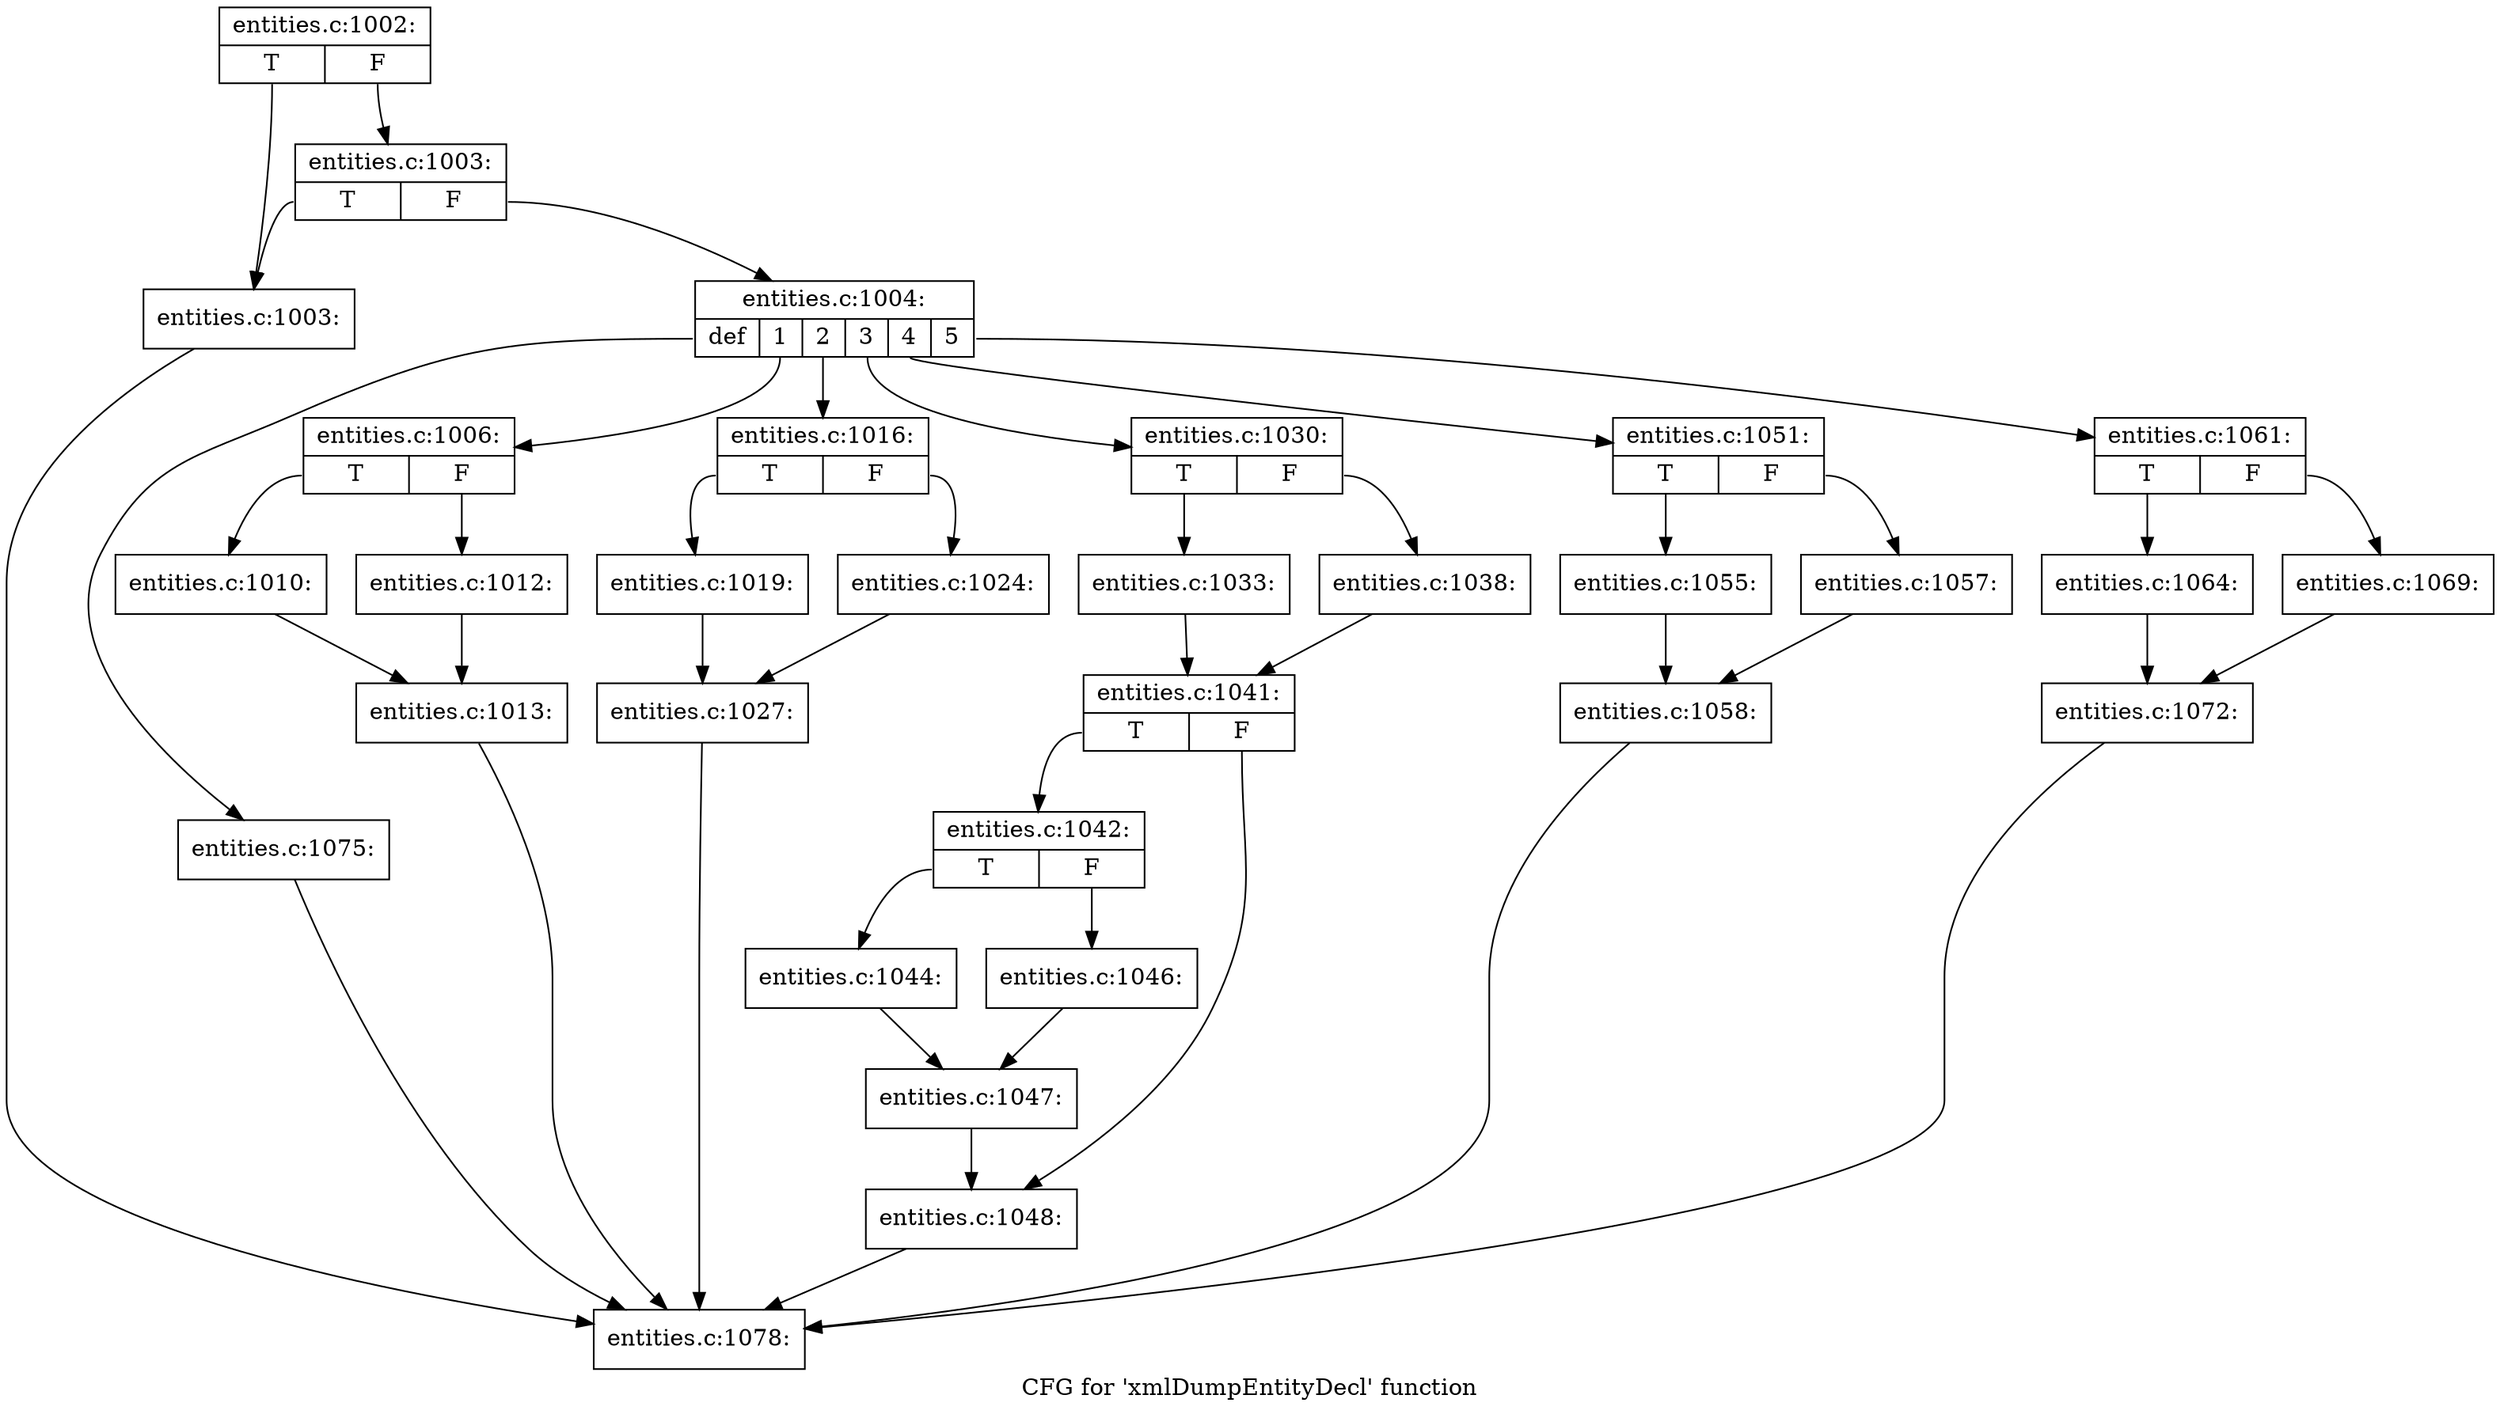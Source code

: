 digraph "CFG for 'xmlDumpEntityDecl' function" {
	label="CFG for 'xmlDumpEntityDecl' function";

	Node0x4b553d0 [shape=record,label="{entities.c:1002:|{<s0>T|<s1>F}}"];
	Node0x4b553d0:s0 -> Node0x4b565e0;
	Node0x4b553d0:s1 -> Node0x4856290;
	Node0x4856290 [shape=record,label="{entities.c:1003:|{<s0>T|<s1>F}}"];
	Node0x4856290:s0 -> Node0x4b565e0;
	Node0x4856290:s1 -> Node0x4b56850;
	Node0x4b565e0 [shape=record,label="{entities.c:1003:}"];
	Node0x4b565e0 -> Node0x4b5f6d0;
	Node0x4b56850 [shape=record,label="{entities.c:1004:|{<s0>def|<s1>1|<s2>2|<s3>3|<s4>4|<s5>5}}"];
	Node0x4b56850:s0 -> Node0x4b5f8e0;
	Node0x4b56850:s1 -> Node0x4b5fc20;
	Node0x4b56850:s2 -> Node0x4b61e10;
	Node0x4b56850:s3 -> Node0x4b644f0;
	Node0x4b56850:s4 -> Node0x4b67470;
	Node0x4b56850:s5 -> Node0x4b68a00;
	Node0x4b5fc20 [shape=record,label="{entities.c:1006:|{<s0>T|<s1>F}}"];
	Node0x4b5fc20:s0 -> Node0x4ac9de0;
	Node0x4b5fc20:s1 -> Node0x4b602a0;
	Node0x4ac9de0 [shape=record,label="{entities.c:1010:}"];
	Node0x4ac9de0 -> Node0x4b60540;
	Node0x4b602a0 [shape=record,label="{entities.c:1012:}"];
	Node0x4b602a0 -> Node0x4b60540;
	Node0x4b60540 [shape=record,label="{entities.c:1013:}"];
	Node0x4b60540 -> Node0x4b5f6d0;
	Node0x4b61e10 [shape=record,label="{entities.c:1016:|{<s0>T|<s1>F}}"];
	Node0x4b61e10:s0 -> Node0x4b62100;
	Node0x4b61e10:s1 -> Node0x4b62d00;
	Node0x4b62100 [shape=record,label="{entities.c:1019:}"];
	Node0x4b62100 -> Node0x4b62cb0;
	Node0x4b62d00 [shape=record,label="{entities.c:1024:}"];
	Node0x4b62d00 -> Node0x4b62cb0;
	Node0x4b62cb0 [shape=record,label="{entities.c:1027:}"];
	Node0x4b62cb0 -> Node0x4b5f6d0;
	Node0x4b644f0 [shape=record,label="{entities.c:1030:|{<s0>T|<s1>F}}"];
	Node0x4b644f0:s0 -> Node0x4b64a50;
	Node0x4b644f0:s1 -> Node0x4b64af0;
	Node0x4b64a50 [shape=record,label="{entities.c:1033:}"];
	Node0x4b64a50 -> Node0x4b64aa0;
	Node0x4b64af0 [shape=record,label="{entities.c:1038:}"];
	Node0x4b64af0 -> Node0x4b64aa0;
	Node0x4b64aa0 [shape=record,label="{entities.c:1041:|{<s0>T|<s1>F}}"];
	Node0x4b64aa0:s0 -> Node0x4b65ef0;
	Node0x4b64aa0:s1 -> Node0x4b65f40;
	Node0x4b65ef0 [shape=record,label="{entities.c:1042:|{<s0>T|<s1>F}}"];
	Node0x4b65ef0:s0 -> Node0x4b66610;
	Node0x4b65ef0:s1 -> Node0x4b666b0;
	Node0x4b66610 [shape=record,label="{entities.c:1044:}"];
	Node0x4b66610 -> Node0x4b66660;
	Node0x4b666b0 [shape=record,label="{entities.c:1046:}"];
	Node0x4b666b0 -> Node0x4b66660;
	Node0x4b66660 [shape=record,label="{entities.c:1047:}"];
	Node0x4b66660 -> Node0x4b65f40;
	Node0x4b65f40 [shape=record,label="{entities.c:1048:}"];
	Node0x4b65f40 -> Node0x4b5f6d0;
	Node0x4b67470 [shape=record,label="{entities.c:1051:|{<s0>T|<s1>F}}"];
	Node0x4b67470:s0 -> Node0x4b67c90;
	Node0x4b67470:s1 -> Node0x4b67d30;
	Node0x4b67c90 [shape=record,label="{entities.c:1055:}"];
	Node0x4b67c90 -> Node0x4b67ce0;
	Node0x4b67d30 [shape=record,label="{entities.c:1057:}"];
	Node0x4b67d30 -> Node0x4b67ce0;
	Node0x4b67ce0 [shape=record,label="{entities.c:1058:}"];
	Node0x4b67ce0 -> Node0x4b5f6d0;
	Node0x4b68a00 [shape=record,label="{entities.c:1061:|{<s0>T|<s1>F}}"];
	Node0x4b68a00:s0 -> Node0x4b68f60;
	Node0x4b68a00:s1 -> Node0x4b69000;
	Node0x4b68f60 [shape=record,label="{entities.c:1064:}"];
	Node0x4b68f60 -> Node0x4b68fb0;
	Node0x4b69000 [shape=record,label="{entities.c:1069:}"];
	Node0x4b69000 -> Node0x4b68fb0;
	Node0x4b68fb0 [shape=record,label="{entities.c:1072:}"];
	Node0x4b68fb0 -> Node0x4b5f6d0;
	Node0x4b5f8e0 [shape=record,label="{entities.c:1075:}"];
	Node0x4b5f8e0 -> Node0x4b5f6d0;
	Node0x4b5f6d0 [shape=record,label="{entities.c:1078:}"];
}
